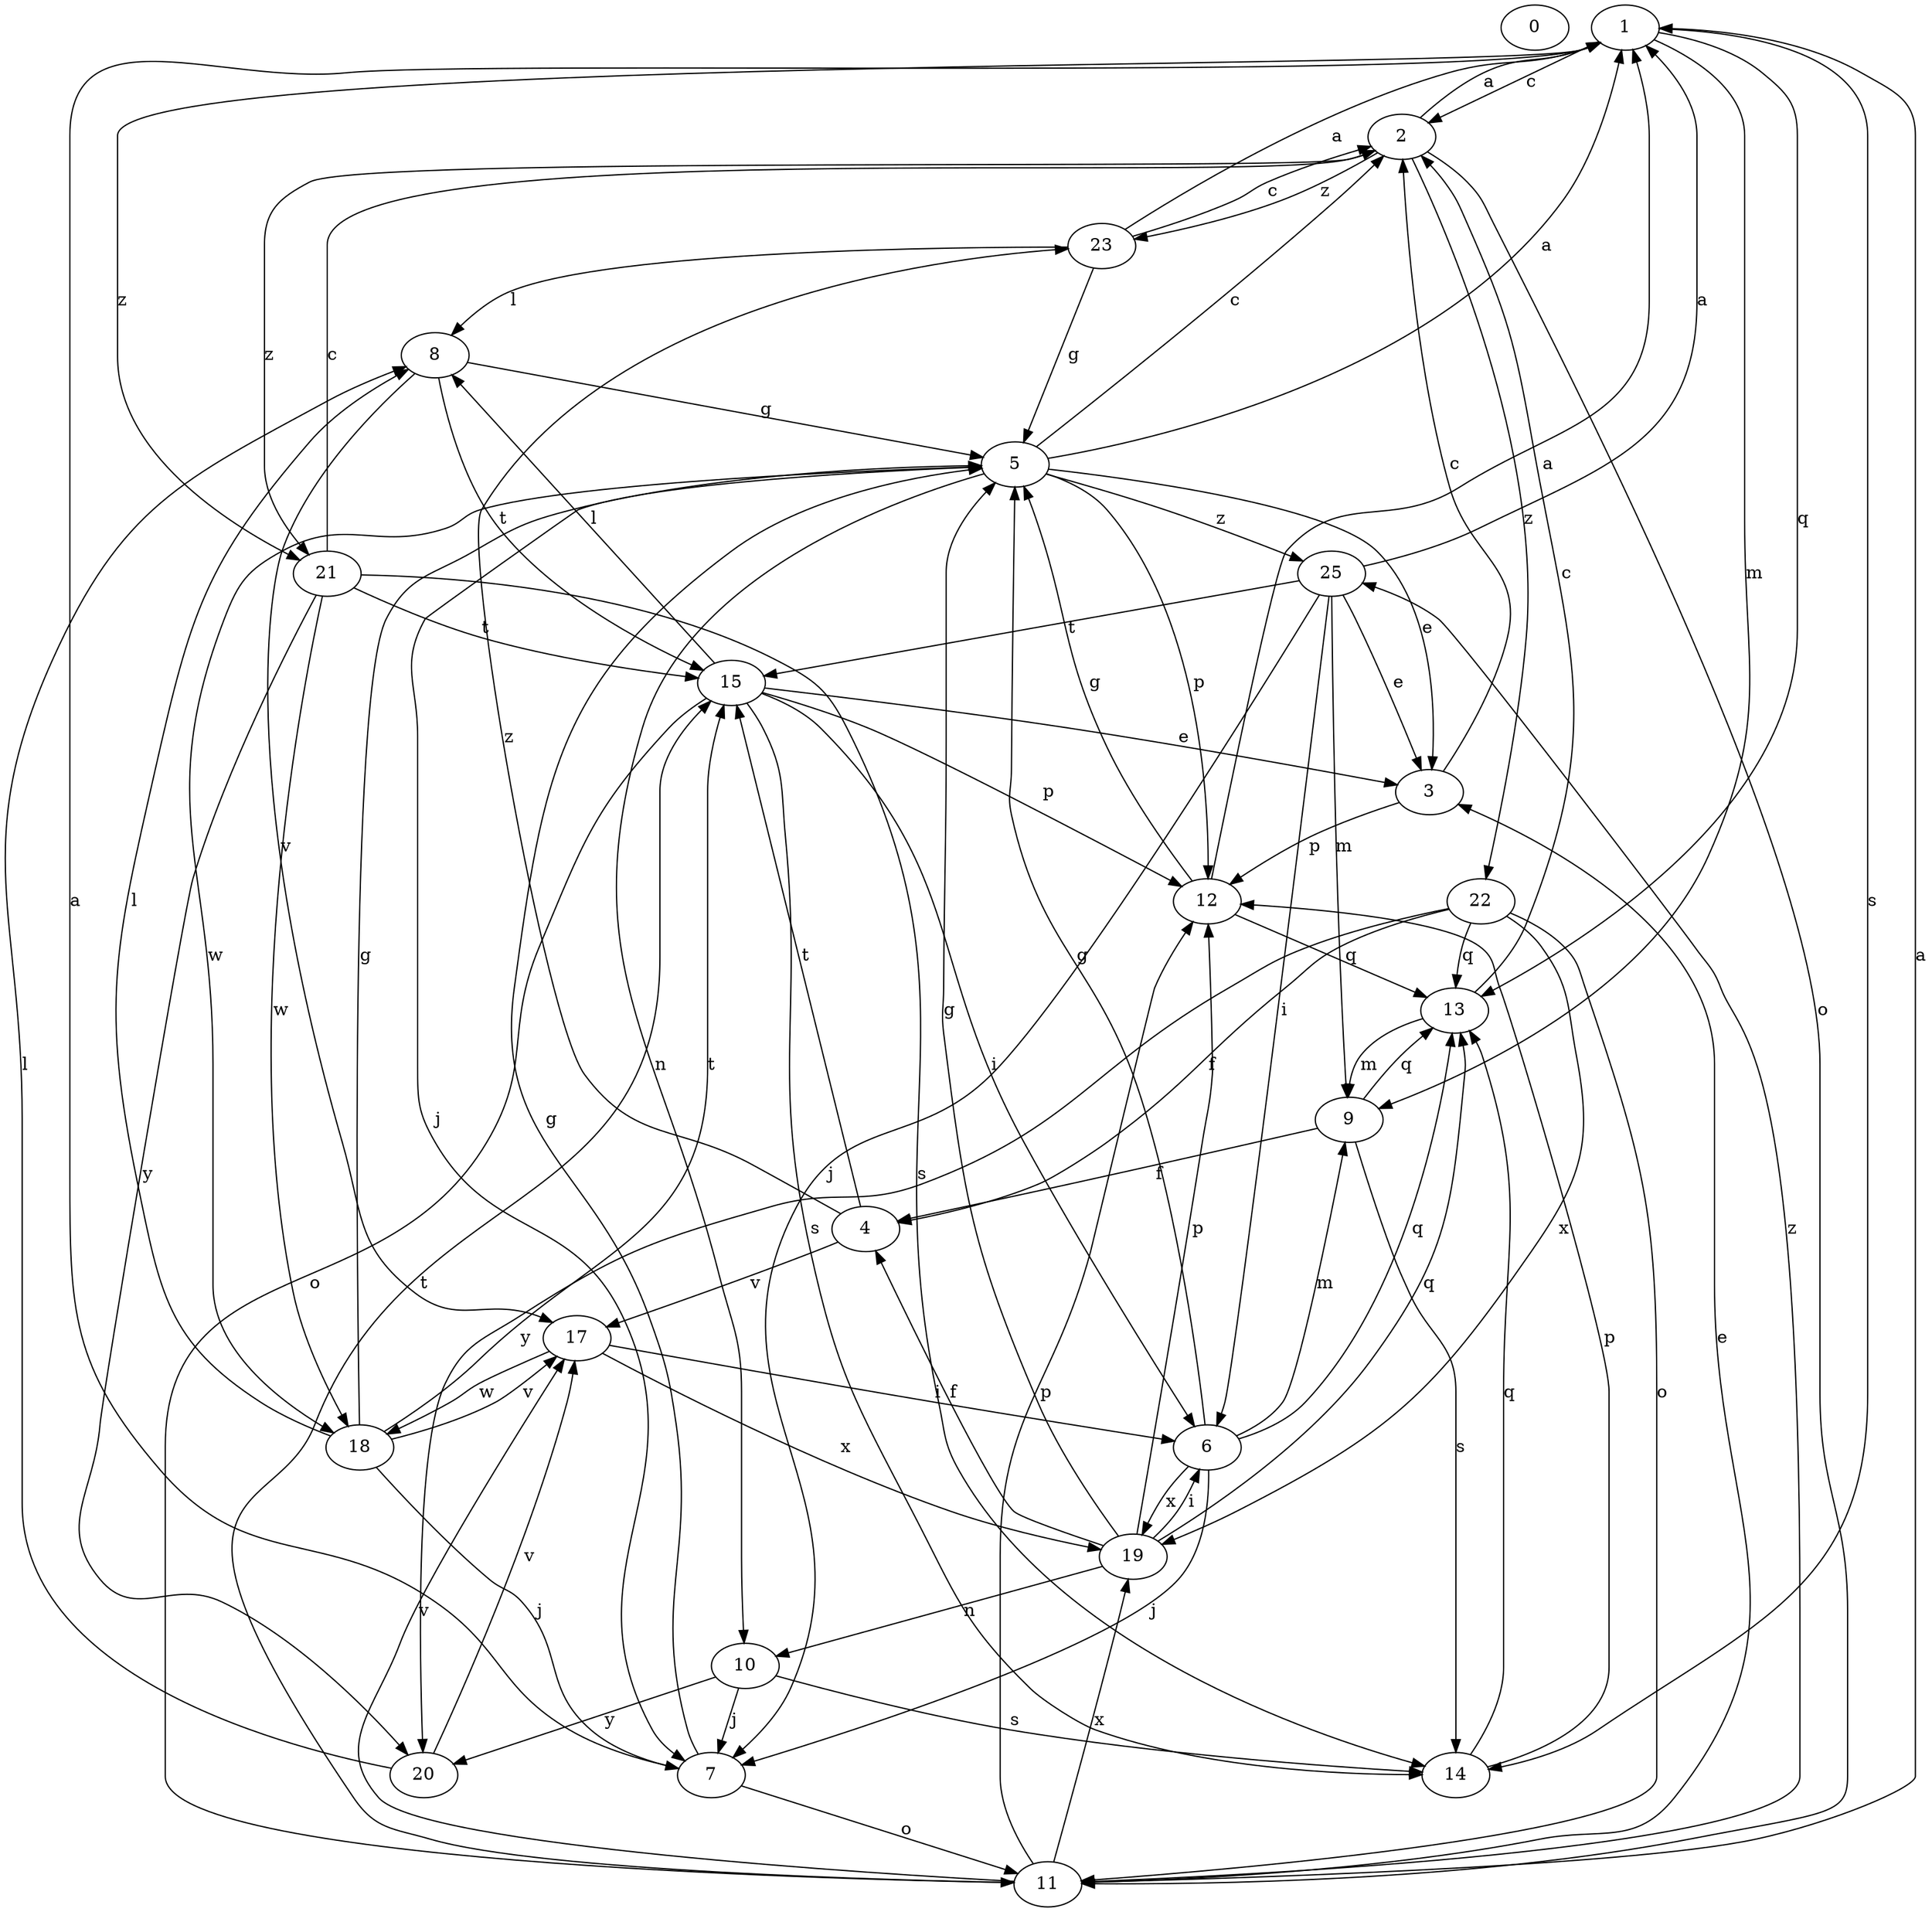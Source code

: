 strict digraph  {
0;
1;
2;
3;
4;
5;
6;
7;
8;
9;
10;
11;
12;
13;
14;
15;
17;
18;
19;
20;
21;
22;
23;
25;
1 -> 2  [label=c];
1 -> 9  [label=m];
1 -> 13  [label=q];
1 -> 14  [label=s];
1 -> 21  [label=z];
2 -> 1  [label=a];
2 -> 11  [label=o];
2 -> 21  [label=z];
2 -> 22  [label=z];
2 -> 23  [label=z];
3 -> 2  [label=c];
3 -> 12  [label=p];
4 -> 15  [label=t];
4 -> 17  [label=v];
4 -> 23  [label=z];
5 -> 1  [label=a];
5 -> 2  [label=c];
5 -> 3  [label=e];
5 -> 7  [label=j];
5 -> 10  [label=n];
5 -> 12  [label=p];
5 -> 18  [label=w];
5 -> 25  [label=z];
6 -> 5  [label=g];
6 -> 7  [label=j];
6 -> 9  [label=m];
6 -> 13  [label=q];
6 -> 19  [label=x];
7 -> 1  [label=a];
7 -> 5  [label=g];
7 -> 11  [label=o];
8 -> 5  [label=g];
8 -> 15  [label=t];
8 -> 17  [label=v];
9 -> 4  [label=f];
9 -> 13  [label=q];
9 -> 14  [label=s];
10 -> 7  [label=j];
10 -> 14  [label=s];
10 -> 20  [label=y];
11 -> 1  [label=a];
11 -> 3  [label=e];
11 -> 12  [label=p];
11 -> 15  [label=t];
11 -> 17  [label=v];
11 -> 19  [label=x];
11 -> 25  [label=z];
12 -> 1  [label=a];
12 -> 5  [label=g];
12 -> 13  [label=q];
13 -> 2  [label=c];
13 -> 9  [label=m];
14 -> 12  [label=p];
14 -> 13  [label=q];
15 -> 3  [label=e];
15 -> 6  [label=i];
15 -> 8  [label=l];
15 -> 11  [label=o];
15 -> 12  [label=p];
15 -> 14  [label=s];
17 -> 6  [label=i];
17 -> 18  [label=w];
17 -> 19  [label=x];
18 -> 5  [label=g];
18 -> 7  [label=j];
18 -> 8  [label=l];
18 -> 15  [label=t];
18 -> 17  [label=v];
19 -> 4  [label=f];
19 -> 5  [label=g];
19 -> 6  [label=i];
19 -> 10  [label=n];
19 -> 12  [label=p];
19 -> 13  [label=q];
20 -> 8  [label=l];
20 -> 17  [label=v];
21 -> 2  [label=c];
21 -> 14  [label=s];
21 -> 15  [label=t];
21 -> 18  [label=w];
21 -> 20  [label=y];
22 -> 4  [label=f];
22 -> 11  [label=o];
22 -> 13  [label=q];
22 -> 19  [label=x];
22 -> 20  [label=y];
23 -> 1  [label=a];
23 -> 2  [label=c];
23 -> 5  [label=g];
23 -> 8  [label=l];
25 -> 1  [label=a];
25 -> 3  [label=e];
25 -> 6  [label=i];
25 -> 7  [label=j];
25 -> 9  [label=m];
25 -> 15  [label=t];
}
